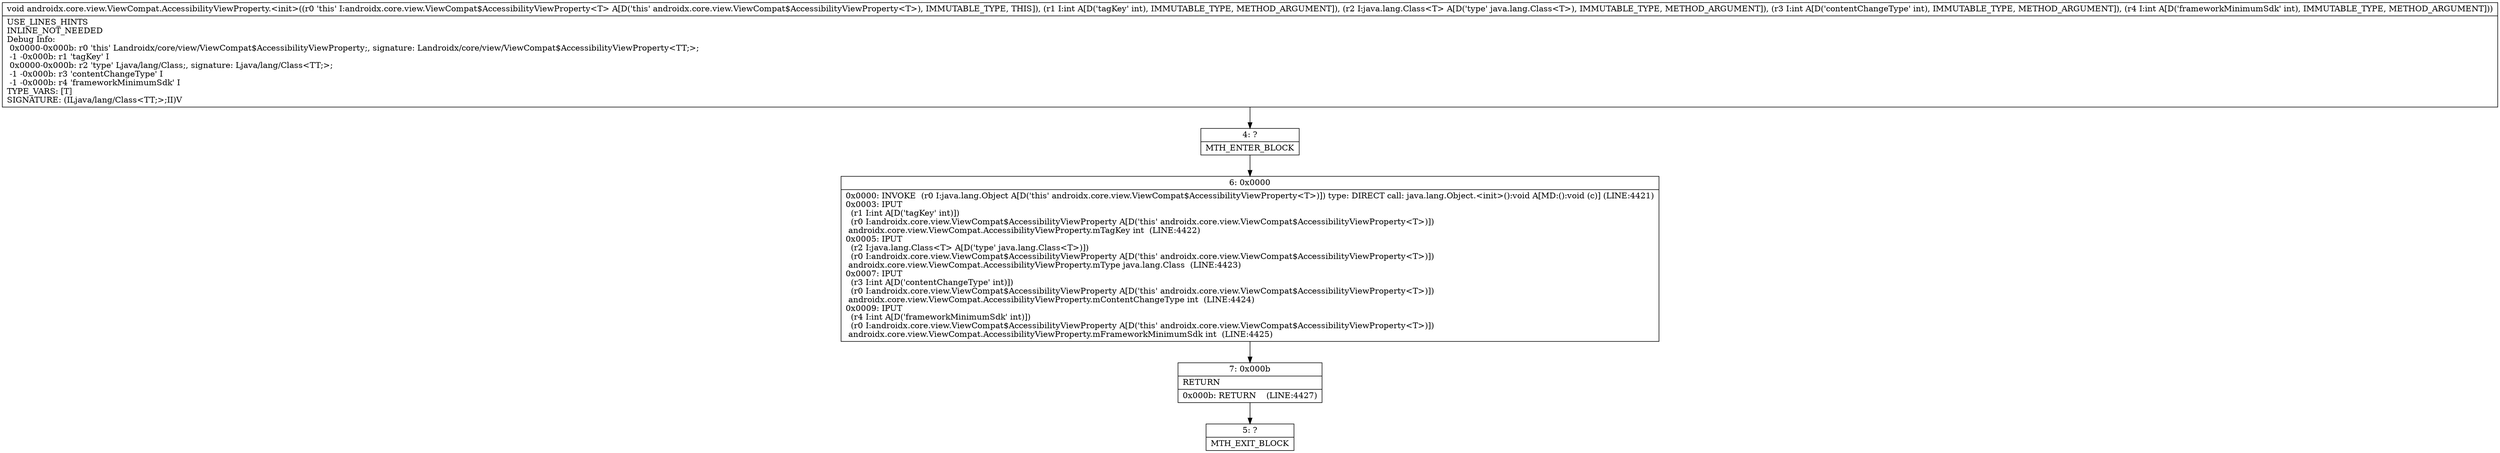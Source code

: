 digraph "CFG forandroidx.core.view.ViewCompat.AccessibilityViewProperty.\<init\>(ILjava\/lang\/Class;II)V" {
Node_4 [shape=record,label="{4\:\ ?|MTH_ENTER_BLOCK\l}"];
Node_6 [shape=record,label="{6\:\ 0x0000|0x0000: INVOKE  (r0 I:java.lang.Object A[D('this' androidx.core.view.ViewCompat$AccessibilityViewProperty\<T\>)]) type: DIRECT call: java.lang.Object.\<init\>():void A[MD:():void (c)] (LINE:4421)\l0x0003: IPUT  \l  (r1 I:int A[D('tagKey' int)])\l  (r0 I:androidx.core.view.ViewCompat$AccessibilityViewProperty A[D('this' androidx.core.view.ViewCompat$AccessibilityViewProperty\<T\>)])\l androidx.core.view.ViewCompat.AccessibilityViewProperty.mTagKey int  (LINE:4422)\l0x0005: IPUT  \l  (r2 I:java.lang.Class\<T\> A[D('type' java.lang.Class\<T\>)])\l  (r0 I:androidx.core.view.ViewCompat$AccessibilityViewProperty A[D('this' androidx.core.view.ViewCompat$AccessibilityViewProperty\<T\>)])\l androidx.core.view.ViewCompat.AccessibilityViewProperty.mType java.lang.Class  (LINE:4423)\l0x0007: IPUT  \l  (r3 I:int A[D('contentChangeType' int)])\l  (r0 I:androidx.core.view.ViewCompat$AccessibilityViewProperty A[D('this' androidx.core.view.ViewCompat$AccessibilityViewProperty\<T\>)])\l androidx.core.view.ViewCompat.AccessibilityViewProperty.mContentChangeType int  (LINE:4424)\l0x0009: IPUT  \l  (r4 I:int A[D('frameworkMinimumSdk' int)])\l  (r0 I:androidx.core.view.ViewCompat$AccessibilityViewProperty A[D('this' androidx.core.view.ViewCompat$AccessibilityViewProperty\<T\>)])\l androidx.core.view.ViewCompat.AccessibilityViewProperty.mFrameworkMinimumSdk int  (LINE:4425)\l}"];
Node_7 [shape=record,label="{7\:\ 0x000b|RETURN\l|0x000b: RETURN    (LINE:4427)\l}"];
Node_5 [shape=record,label="{5\:\ ?|MTH_EXIT_BLOCK\l}"];
MethodNode[shape=record,label="{void androidx.core.view.ViewCompat.AccessibilityViewProperty.\<init\>((r0 'this' I:androidx.core.view.ViewCompat$AccessibilityViewProperty\<T\> A[D('this' androidx.core.view.ViewCompat$AccessibilityViewProperty\<T\>), IMMUTABLE_TYPE, THIS]), (r1 I:int A[D('tagKey' int), IMMUTABLE_TYPE, METHOD_ARGUMENT]), (r2 I:java.lang.Class\<T\> A[D('type' java.lang.Class\<T\>), IMMUTABLE_TYPE, METHOD_ARGUMENT]), (r3 I:int A[D('contentChangeType' int), IMMUTABLE_TYPE, METHOD_ARGUMENT]), (r4 I:int A[D('frameworkMinimumSdk' int), IMMUTABLE_TYPE, METHOD_ARGUMENT]))  | USE_LINES_HINTS\lINLINE_NOT_NEEDED\lDebug Info:\l  0x0000\-0x000b: r0 'this' Landroidx\/core\/view\/ViewCompat$AccessibilityViewProperty;, signature: Landroidx\/core\/view\/ViewCompat$AccessibilityViewProperty\<TT;\>;\l  \-1 \-0x000b: r1 'tagKey' I\l  0x0000\-0x000b: r2 'type' Ljava\/lang\/Class;, signature: Ljava\/lang\/Class\<TT;\>;\l  \-1 \-0x000b: r3 'contentChangeType' I\l  \-1 \-0x000b: r4 'frameworkMinimumSdk' I\lTYPE_VARS: [T]\lSIGNATURE: (ILjava\/lang\/Class\<TT;\>;II)V\l}"];
MethodNode -> Node_4;Node_4 -> Node_6;
Node_6 -> Node_7;
Node_7 -> Node_5;
}

